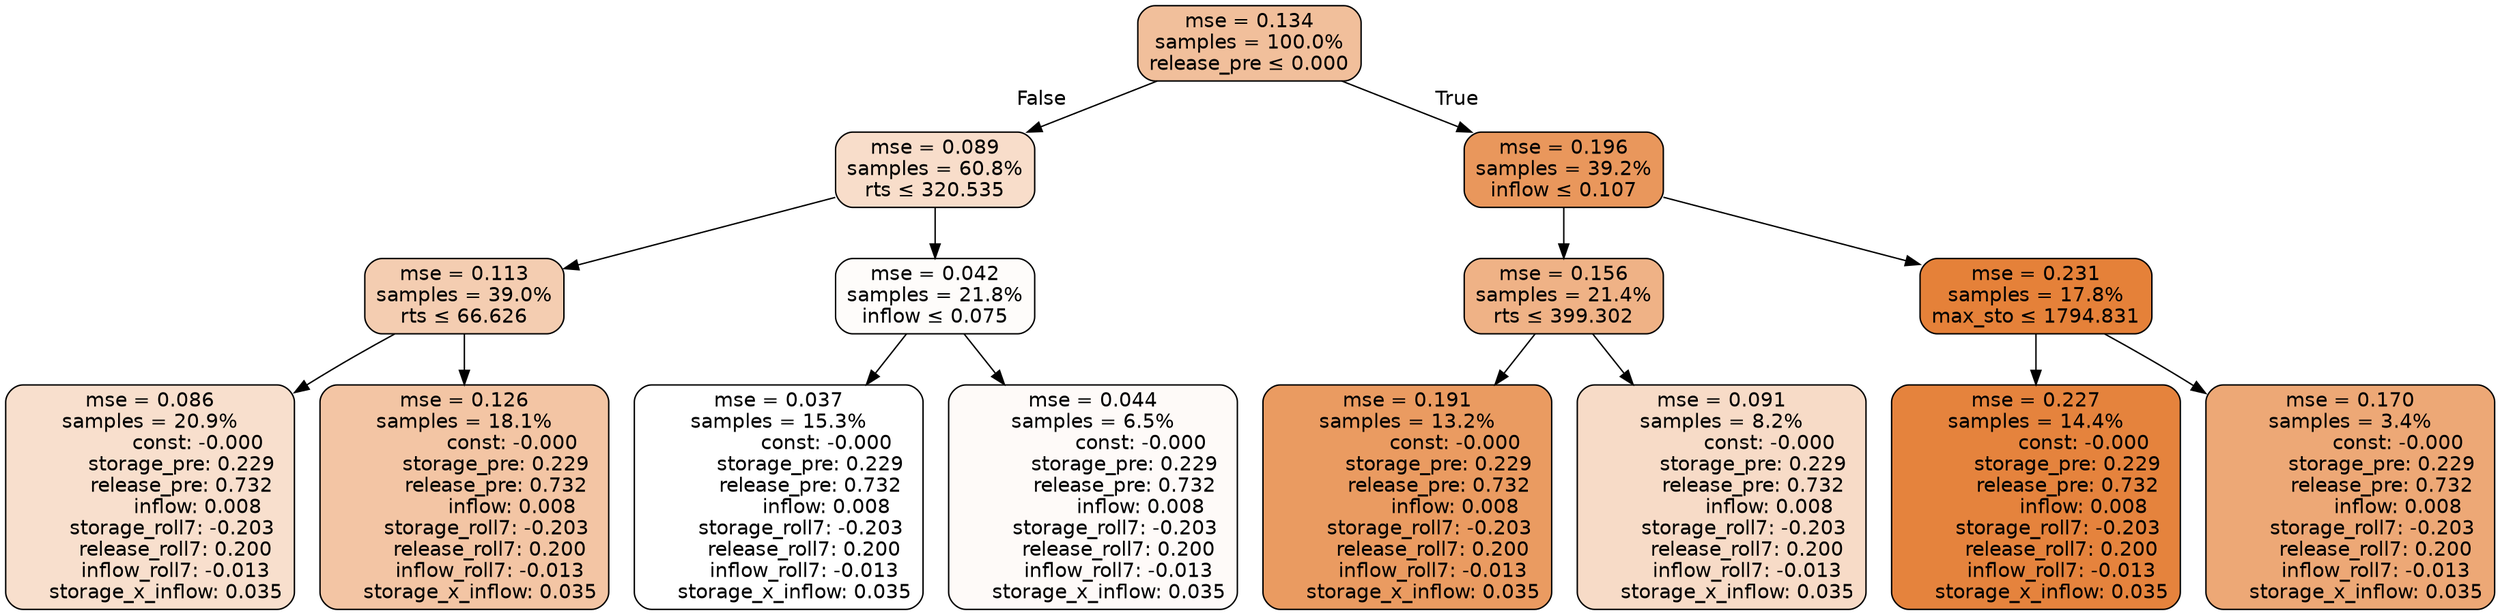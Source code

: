 digraph tree {
node [shape=rectangle, style="filled, rounded", color="black", fontname=helvetica] ;
edge [fontname=helvetica] ;
	"0" [label="mse = 0.134
samples = 100.0%
release_pre &le; 0.000", fillcolor="#f1bf9b"]
	"1" [label="mse = 0.089
samples = 60.8%
rts &le; 320.535", fillcolor="#f8ddca"]
	"2" [label="mse = 0.113
samples = 39.0%
rts &le; 66.626", fillcolor="#f4cdb1"]
	"3" [label="mse = 0.086
samples = 20.9%
               const: -0.000
          storage_pre: 0.229
          release_pre: 0.732
               inflow: 0.008
       storage_roll7: -0.203
        release_roll7: 0.200
        inflow_roll7: -0.013
     storage_x_inflow: 0.035", fillcolor="#f8dfcd"]
	"4" [label="mse = 0.126
samples = 18.1%
               const: -0.000
          storage_pre: 0.229
          release_pre: 0.732
               inflow: 0.008
       storage_roll7: -0.203
        release_roll7: 0.200
        inflow_roll7: -0.013
     storage_x_inflow: 0.035", fillcolor="#f3c5a4"]
	"5" [label="mse = 0.042
samples = 21.8%
inflow &le; 0.075", fillcolor="#fefcfa"]
	"6" [label="mse = 0.037
samples = 15.3%
               const: -0.000
          storage_pre: 0.229
          release_pre: 0.732
               inflow: 0.008
       storage_roll7: -0.203
        release_roll7: 0.200
        inflow_roll7: -0.013
     storage_x_inflow: 0.035", fillcolor="#ffffff"]
	"7" [label="mse = 0.044
samples = 6.5%
               const: -0.000
          storage_pre: 0.229
          release_pre: 0.732
               inflow: 0.008
       storage_roll7: -0.203
        release_roll7: 0.200
        inflow_roll7: -0.013
     storage_x_inflow: 0.035", fillcolor="#fefaf8"]
	"8" [label="mse = 0.196
samples = 39.2%
inflow &le; 0.107", fillcolor="#e9975c"]
	"9" [label="mse = 0.156
samples = 21.4%
rts &le; 399.302", fillcolor="#efb286"]
	"10" [label="mse = 0.191
samples = 13.2%
               const: -0.000
          storage_pre: 0.229
          release_pre: 0.732
               inflow: 0.008
       storage_roll7: -0.203
        release_roll7: 0.200
        inflow_roll7: -0.013
     storage_x_inflow: 0.035", fillcolor="#ea9b61"]
	"11" [label="mse = 0.091
samples = 8.2%
               const: -0.000
          storage_pre: 0.229
          release_pre: 0.732
               inflow: 0.008
       storage_roll7: -0.203
        release_roll7: 0.200
        inflow_roll7: -0.013
     storage_x_inflow: 0.035", fillcolor="#f7dbc7"]
	"12" [label="mse = 0.231
samples = 17.8%
max_sto &le; 1794.831", fillcolor="#e58139"]
	"13" [label="mse = 0.227
samples = 14.4%
               const: -0.000
          storage_pre: 0.229
          release_pre: 0.732
               inflow: 0.008
       storage_roll7: -0.203
        release_roll7: 0.200
        inflow_roll7: -0.013
     storage_x_inflow: 0.035", fillcolor="#e5833d"]
	"14" [label="mse = 0.170
samples = 3.4%
               const: -0.000
          storage_pre: 0.229
          release_pre: 0.732
               inflow: 0.008
       storage_roll7: -0.203
        release_roll7: 0.200
        inflow_roll7: -0.013
     storage_x_inflow: 0.035", fillcolor="#eda876"]

	"0" -> "1" [labeldistance=2.5, labelangle=45, headlabel="False"]
	"1" -> "2"
	"2" -> "3"
	"2" -> "4"
	"1" -> "5"
	"5" -> "6"
	"5" -> "7"
	"0" -> "8" [labeldistance=2.5, labelangle=-45, headlabel="True"]
	"8" -> "9"
	"9" -> "10"
	"9" -> "11"
	"8" -> "12"
	"12" -> "13"
	"12" -> "14"
}